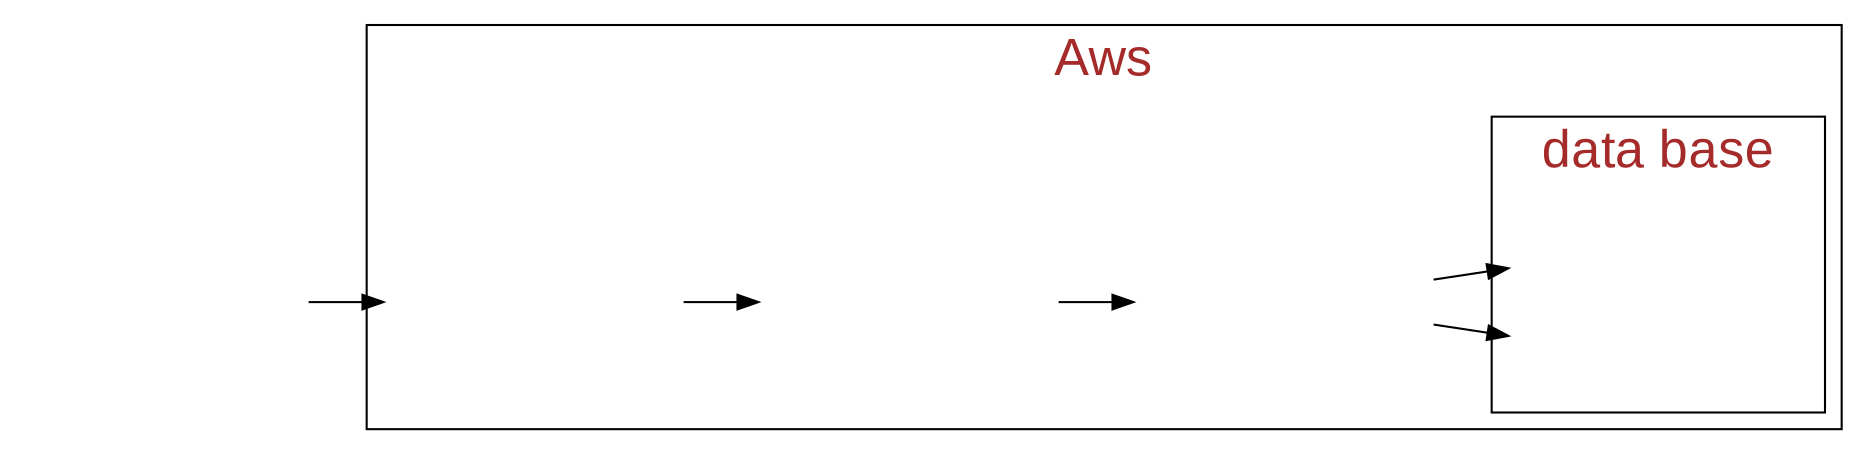 digraph G {
	rankdir = LR
	graph[fontname=Arial, fontcolor=brown, fontsize=25]
	edge[fontname=Arial, fontsize=20]
	node[shape=none width=2 margin=0]

    a -> b 
    b -> c 
    c -> d
    d -> f
    d -> g

    a[image="system.png",label=""]

    subgraph cluster_onprem {
    b[image="route53.png",label=""]
	c[image="api-gateway.png",label=""]
	d[image="aws-lamdba.png",label=""]
    subgraph cluster_db {
    f[image="redis.png",label=""]
    g[image="rds.png",label=""]
    label="data base"
    }
    label="Aws"
    }

}